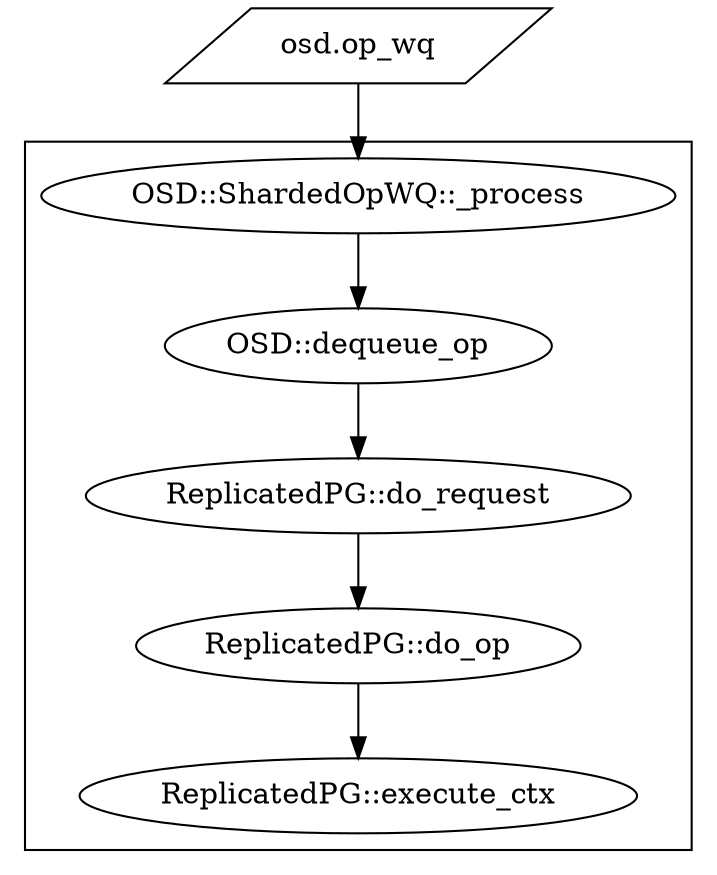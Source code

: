 digraph {


  op_wq [label = "osd.op_wq" , shape = polygon , sides = 4 ,skew =0.7];


  subgraph cluster_de_queue{

    _process [label = "OSD::ShardedOpWQ::_process"];

    dequeue_op [label = "OSD::dequeue_op"];

    do_request [label = "ReplicatedPG::do_request"];

    do_op [ label = "ReplicatedPG::do_op"] ;
    execute_ctx [ label = "ReplicatedPG::execute_ctx"] ;

    _process->dequeue_op->do_request->do_op->execute_ctx;


  }

  op_wq -> _process ;

}